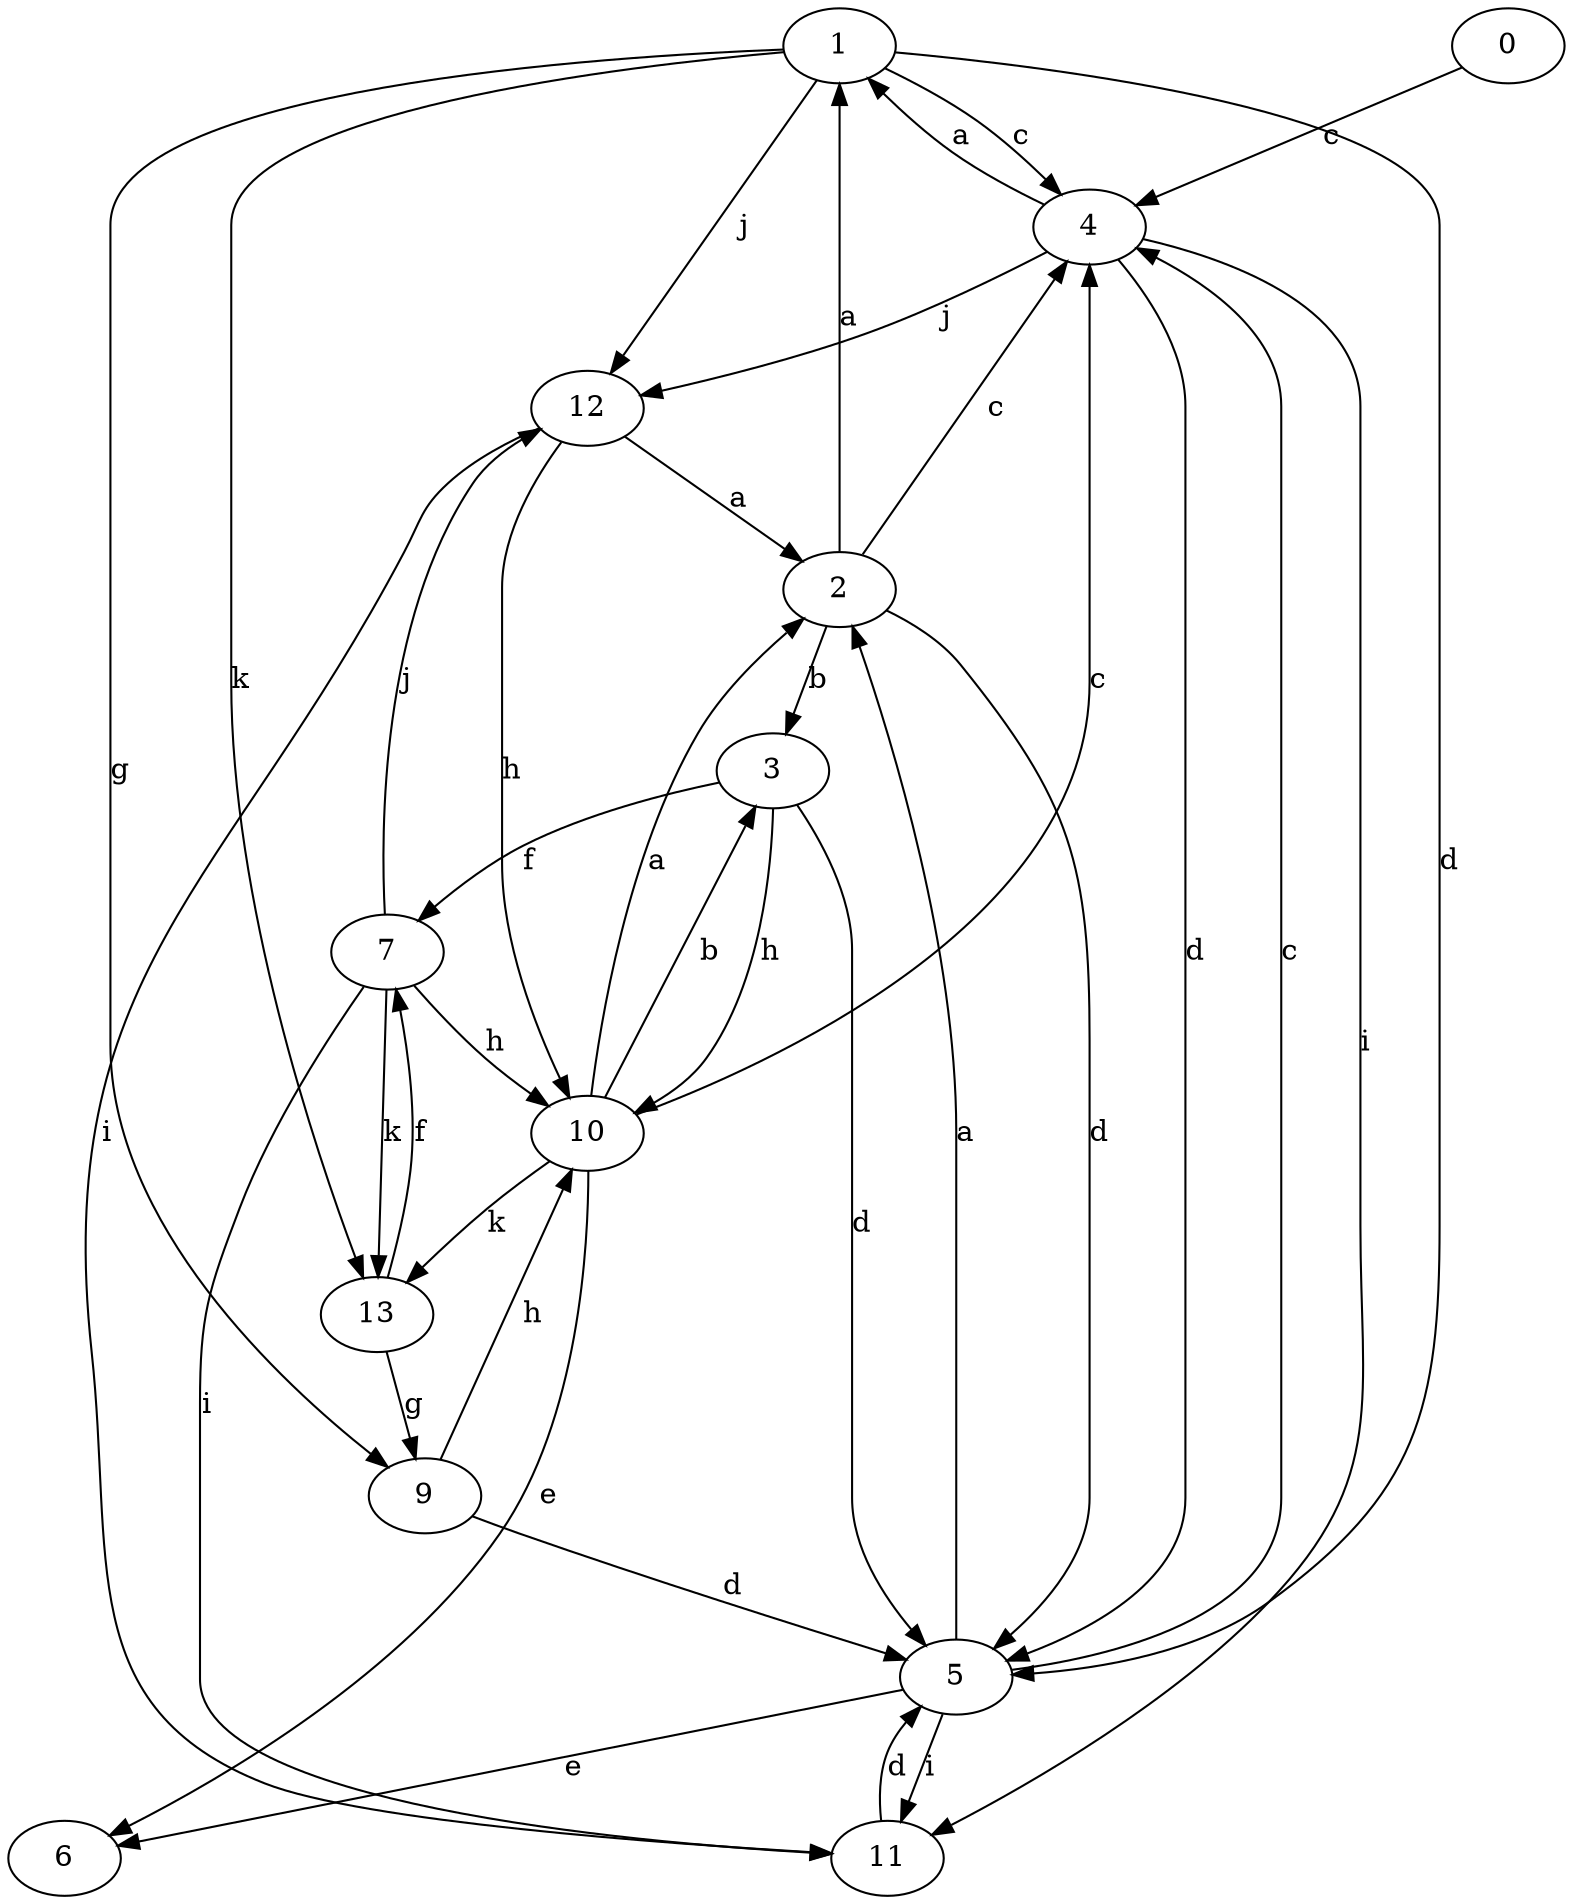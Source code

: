 strict digraph  {
1;
2;
3;
0;
4;
5;
6;
7;
9;
10;
11;
12;
13;
1 -> 4  [label=c];
1 -> 5  [label=d];
1 -> 9  [label=g];
1 -> 12  [label=j];
1 -> 13  [label=k];
2 -> 1  [label=a];
2 -> 3  [label=b];
2 -> 4  [label=c];
2 -> 5  [label=d];
3 -> 5  [label=d];
3 -> 7  [label=f];
3 -> 10  [label=h];
0 -> 4  [label=c];
4 -> 1  [label=a];
4 -> 5  [label=d];
4 -> 11  [label=i];
4 -> 12  [label=j];
5 -> 2  [label=a];
5 -> 4  [label=c];
5 -> 6  [label=e];
5 -> 11  [label=i];
7 -> 10  [label=h];
7 -> 11  [label=i];
7 -> 12  [label=j];
7 -> 13  [label=k];
9 -> 5  [label=d];
9 -> 10  [label=h];
10 -> 2  [label=a];
10 -> 3  [label=b];
10 -> 4  [label=c];
10 -> 6  [label=e];
10 -> 13  [label=k];
11 -> 5  [label=d];
12 -> 2  [label=a];
12 -> 10  [label=h];
12 -> 11  [label=i];
13 -> 7  [label=f];
13 -> 9  [label=g];
}
